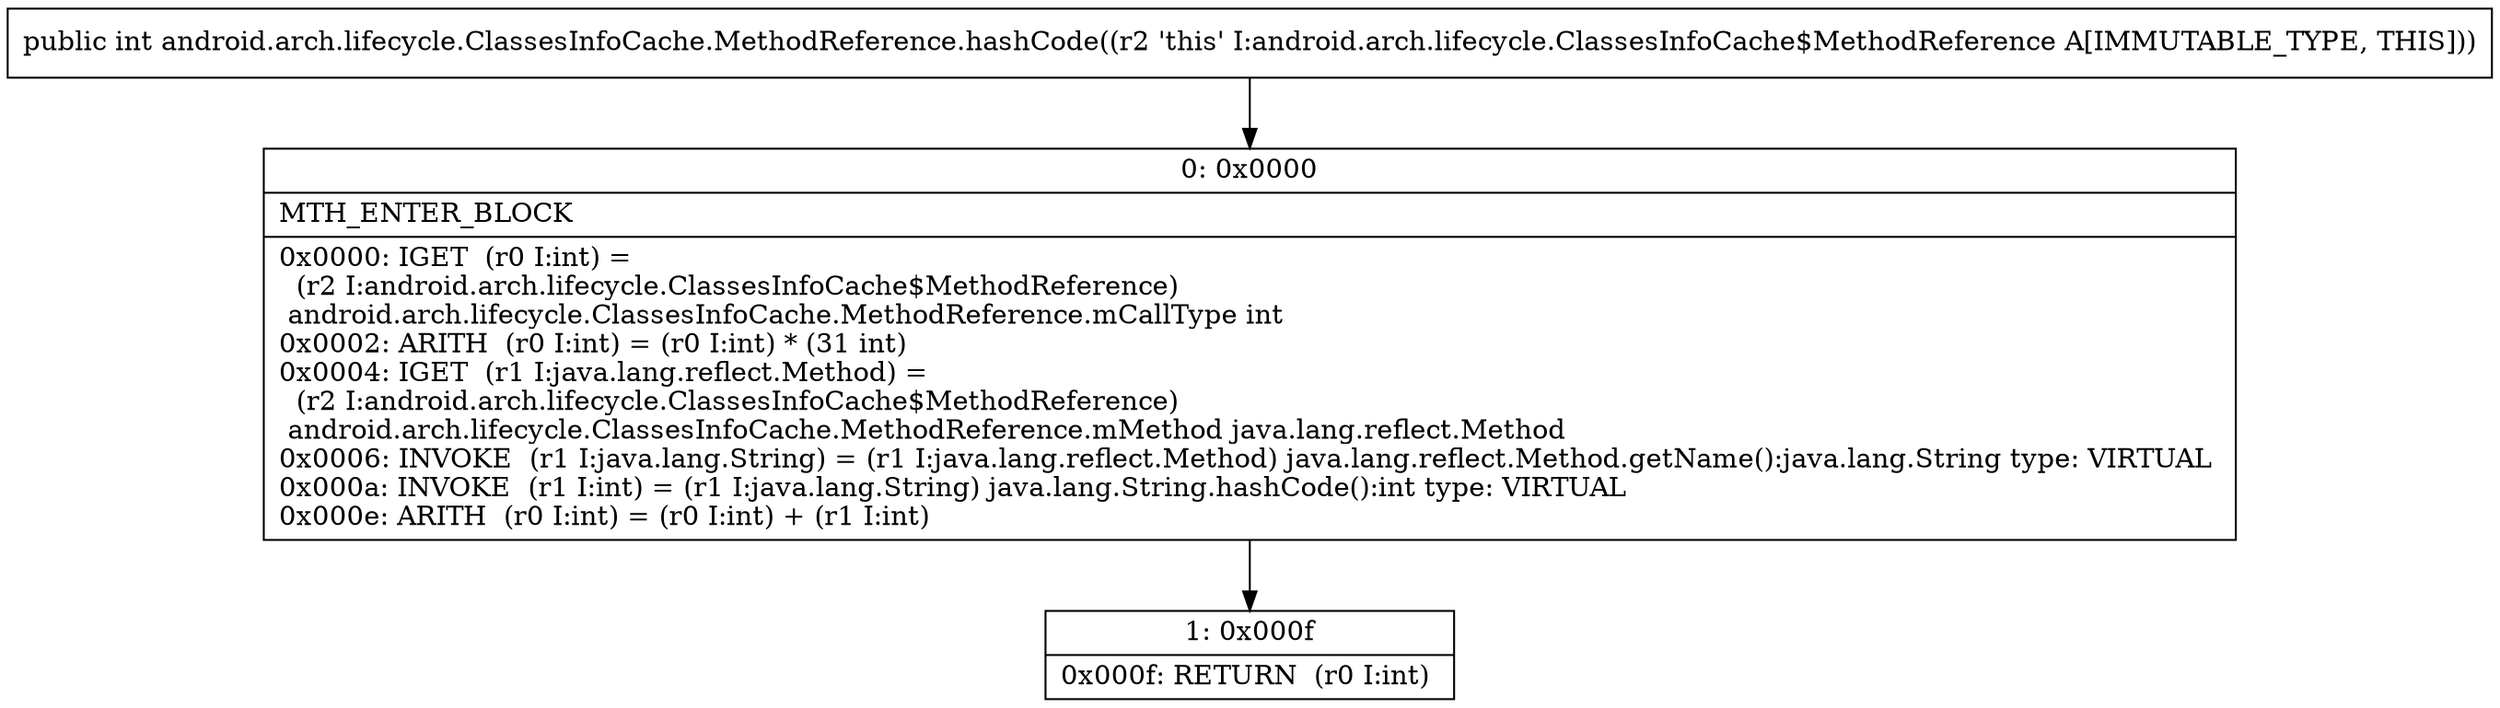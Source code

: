 digraph "CFG forandroid.arch.lifecycle.ClassesInfoCache.MethodReference.hashCode()I" {
Node_0 [shape=record,label="{0\:\ 0x0000|MTH_ENTER_BLOCK\l|0x0000: IGET  (r0 I:int) = \l  (r2 I:android.arch.lifecycle.ClassesInfoCache$MethodReference)\l android.arch.lifecycle.ClassesInfoCache.MethodReference.mCallType int \l0x0002: ARITH  (r0 I:int) = (r0 I:int) * (31 int) \l0x0004: IGET  (r1 I:java.lang.reflect.Method) = \l  (r2 I:android.arch.lifecycle.ClassesInfoCache$MethodReference)\l android.arch.lifecycle.ClassesInfoCache.MethodReference.mMethod java.lang.reflect.Method \l0x0006: INVOKE  (r1 I:java.lang.String) = (r1 I:java.lang.reflect.Method) java.lang.reflect.Method.getName():java.lang.String type: VIRTUAL \l0x000a: INVOKE  (r1 I:int) = (r1 I:java.lang.String) java.lang.String.hashCode():int type: VIRTUAL \l0x000e: ARITH  (r0 I:int) = (r0 I:int) + (r1 I:int) \l}"];
Node_1 [shape=record,label="{1\:\ 0x000f|0x000f: RETURN  (r0 I:int) \l}"];
MethodNode[shape=record,label="{public int android.arch.lifecycle.ClassesInfoCache.MethodReference.hashCode((r2 'this' I:android.arch.lifecycle.ClassesInfoCache$MethodReference A[IMMUTABLE_TYPE, THIS])) }"];
MethodNode -> Node_0;
Node_0 -> Node_1;
}

